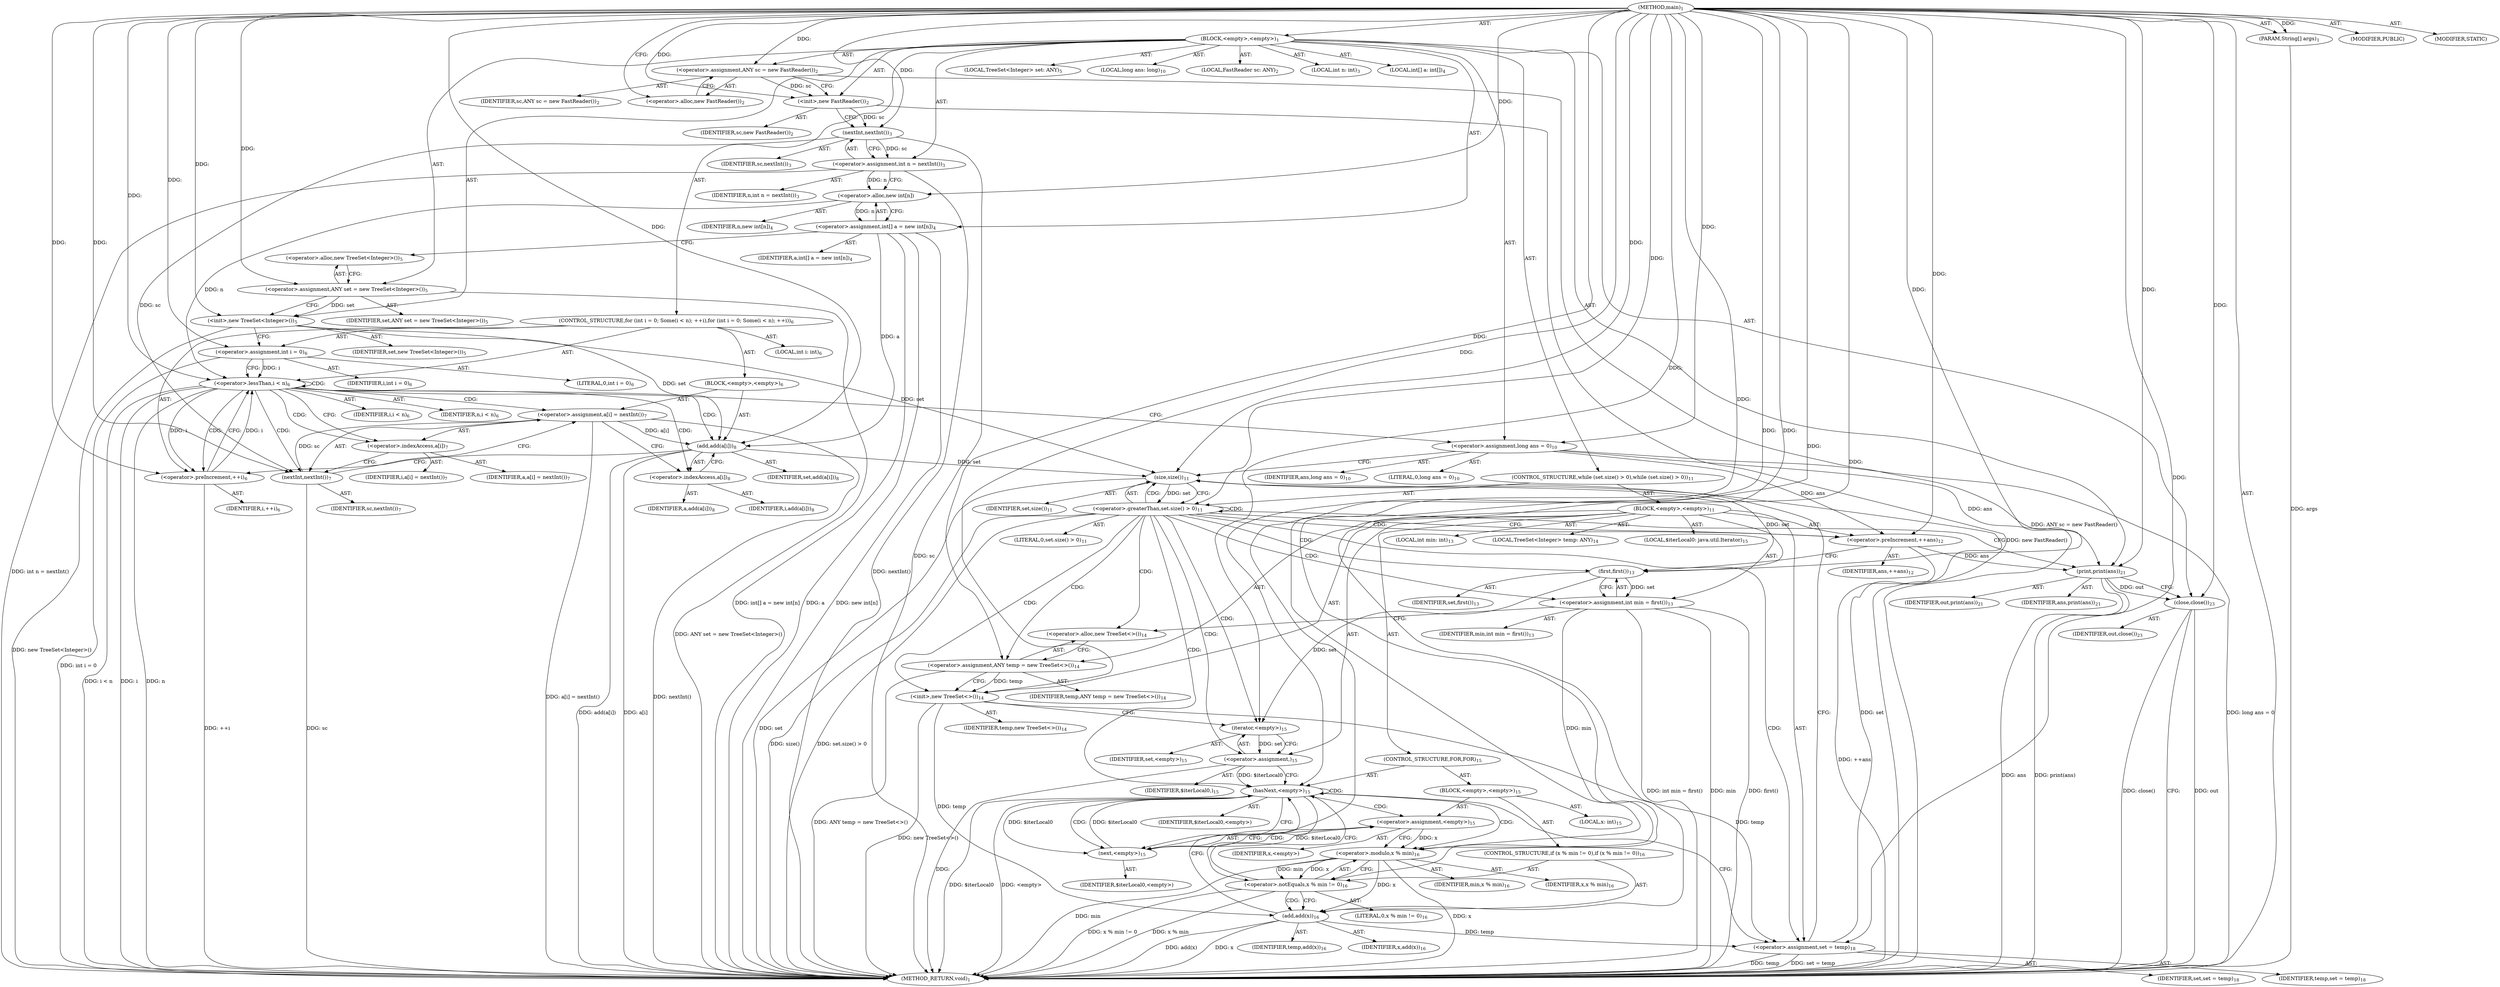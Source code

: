 digraph "main" {  
"23" [label = <(METHOD,main)<SUB>1</SUB>> ]
"24" [label = <(PARAM,String[] args)<SUB>1</SUB>> ]
"25" [label = <(BLOCK,&lt;empty&gt;,&lt;empty&gt;)<SUB>1</SUB>> ]
"4" [label = <(LOCAL,FastReader sc: ANY)<SUB>2</SUB>> ]
"26" [label = <(&lt;operator&gt;.assignment,ANY sc = new FastReader())<SUB>2</SUB>> ]
"27" [label = <(IDENTIFIER,sc,ANY sc = new FastReader())<SUB>2</SUB>> ]
"28" [label = <(&lt;operator&gt;.alloc,new FastReader())<SUB>2</SUB>> ]
"29" [label = <(&lt;init&gt;,new FastReader())<SUB>2</SUB>> ]
"3" [label = <(IDENTIFIER,sc,new FastReader())<SUB>2</SUB>> ]
"30" [label = <(LOCAL,int n: int)<SUB>3</SUB>> ]
"31" [label = <(&lt;operator&gt;.assignment,int n = nextInt())<SUB>3</SUB>> ]
"32" [label = <(IDENTIFIER,n,int n = nextInt())<SUB>3</SUB>> ]
"33" [label = <(nextInt,nextInt())<SUB>3</SUB>> ]
"34" [label = <(IDENTIFIER,sc,nextInt())<SUB>3</SUB>> ]
"35" [label = <(LOCAL,int[] a: int[])<SUB>4</SUB>> ]
"36" [label = <(&lt;operator&gt;.assignment,int[] a = new int[n])<SUB>4</SUB>> ]
"37" [label = <(IDENTIFIER,a,int[] a = new int[n])<SUB>4</SUB>> ]
"38" [label = <(&lt;operator&gt;.alloc,new int[n])> ]
"39" [label = <(IDENTIFIER,n,new int[n])<SUB>4</SUB>> ]
"6" [label = <(LOCAL,TreeSet&lt;Integer&gt; set: ANY)<SUB>5</SUB>> ]
"40" [label = <(&lt;operator&gt;.assignment,ANY set = new TreeSet&lt;Integer&gt;())<SUB>5</SUB>> ]
"41" [label = <(IDENTIFIER,set,ANY set = new TreeSet&lt;Integer&gt;())<SUB>5</SUB>> ]
"42" [label = <(&lt;operator&gt;.alloc,new TreeSet&lt;Integer&gt;())<SUB>5</SUB>> ]
"43" [label = <(&lt;init&gt;,new TreeSet&lt;Integer&gt;())<SUB>5</SUB>> ]
"5" [label = <(IDENTIFIER,set,new TreeSet&lt;Integer&gt;())<SUB>5</SUB>> ]
"44" [label = <(CONTROL_STRUCTURE,for (int i = 0; Some(i &lt; n); ++i),for (int i = 0; Some(i &lt; n); ++i))<SUB>6</SUB>> ]
"45" [label = <(LOCAL,int i: int)<SUB>6</SUB>> ]
"46" [label = <(&lt;operator&gt;.assignment,int i = 0)<SUB>6</SUB>> ]
"47" [label = <(IDENTIFIER,i,int i = 0)<SUB>6</SUB>> ]
"48" [label = <(LITERAL,0,int i = 0)<SUB>6</SUB>> ]
"49" [label = <(&lt;operator&gt;.lessThan,i &lt; n)<SUB>6</SUB>> ]
"50" [label = <(IDENTIFIER,i,i &lt; n)<SUB>6</SUB>> ]
"51" [label = <(IDENTIFIER,n,i &lt; n)<SUB>6</SUB>> ]
"52" [label = <(&lt;operator&gt;.preIncrement,++i)<SUB>6</SUB>> ]
"53" [label = <(IDENTIFIER,i,++i)<SUB>6</SUB>> ]
"54" [label = <(BLOCK,&lt;empty&gt;,&lt;empty&gt;)<SUB>6</SUB>> ]
"55" [label = <(&lt;operator&gt;.assignment,a[i] = nextInt())<SUB>7</SUB>> ]
"56" [label = <(&lt;operator&gt;.indexAccess,a[i])<SUB>7</SUB>> ]
"57" [label = <(IDENTIFIER,a,a[i] = nextInt())<SUB>7</SUB>> ]
"58" [label = <(IDENTIFIER,i,a[i] = nextInt())<SUB>7</SUB>> ]
"59" [label = <(nextInt,nextInt())<SUB>7</SUB>> ]
"60" [label = <(IDENTIFIER,sc,nextInt())<SUB>7</SUB>> ]
"61" [label = <(add,add(a[i]))<SUB>8</SUB>> ]
"62" [label = <(IDENTIFIER,set,add(a[i]))<SUB>8</SUB>> ]
"63" [label = <(&lt;operator&gt;.indexAccess,a[i])<SUB>8</SUB>> ]
"64" [label = <(IDENTIFIER,a,add(a[i]))<SUB>8</SUB>> ]
"65" [label = <(IDENTIFIER,i,add(a[i]))<SUB>8</SUB>> ]
"66" [label = <(LOCAL,long ans: long)<SUB>10</SUB>> ]
"67" [label = <(&lt;operator&gt;.assignment,long ans = 0)<SUB>10</SUB>> ]
"68" [label = <(IDENTIFIER,ans,long ans = 0)<SUB>10</SUB>> ]
"69" [label = <(LITERAL,0,long ans = 0)<SUB>10</SUB>> ]
"70" [label = <(CONTROL_STRUCTURE,while (set.size() &gt; 0),while (set.size() &gt; 0))<SUB>11</SUB>> ]
"71" [label = <(&lt;operator&gt;.greaterThan,set.size() &gt; 0)<SUB>11</SUB>> ]
"72" [label = <(size,size())<SUB>11</SUB>> ]
"73" [label = <(IDENTIFIER,set,size())<SUB>11</SUB>> ]
"74" [label = <(LITERAL,0,set.size() &gt; 0)<SUB>11</SUB>> ]
"75" [label = <(BLOCK,&lt;empty&gt;,&lt;empty&gt;)<SUB>11</SUB>> ]
"76" [label = <(&lt;operator&gt;.preIncrement,++ans)<SUB>12</SUB>> ]
"77" [label = <(IDENTIFIER,ans,++ans)<SUB>12</SUB>> ]
"78" [label = <(LOCAL,int min: int)<SUB>13</SUB>> ]
"79" [label = <(&lt;operator&gt;.assignment,int min = first())<SUB>13</SUB>> ]
"80" [label = <(IDENTIFIER,min,int min = first())<SUB>13</SUB>> ]
"81" [label = <(first,first())<SUB>13</SUB>> ]
"82" [label = <(IDENTIFIER,set,first())<SUB>13</SUB>> ]
"8" [label = <(LOCAL,TreeSet&lt;Integer&gt; temp: ANY)<SUB>14</SUB>> ]
"83" [label = <(&lt;operator&gt;.assignment,ANY temp = new TreeSet&lt;&gt;())<SUB>14</SUB>> ]
"84" [label = <(IDENTIFIER,temp,ANY temp = new TreeSet&lt;&gt;())<SUB>14</SUB>> ]
"85" [label = <(&lt;operator&gt;.alloc,new TreeSet&lt;&gt;())<SUB>14</SUB>> ]
"86" [label = <(&lt;init&gt;,new TreeSet&lt;&gt;())<SUB>14</SUB>> ]
"7" [label = <(IDENTIFIER,temp,new TreeSet&lt;&gt;())<SUB>14</SUB>> ]
"87" [label = <(LOCAL,$iterLocal0: java.util.Iterator)<SUB>15</SUB>> ]
"88" [label = <(&lt;operator&gt;.assignment,)<SUB>15</SUB>> ]
"89" [label = <(IDENTIFIER,$iterLocal0,)<SUB>15</SUB>> ]
"90" [label = <(iterator,&lt;empty&gt;)<SUB>15</SUB>> ]
"91" [label = <(IDENTIFIER,set,&lt;empty&gt;)<SUB>15</SUB>> ]
"92" [label = <(CONTROL_STRUCTURE,FOR,FOR)<SUB>15</SUB>> ]
"93" [label = <(hasNext,&lt;empty&gt;)<SUB>15</SUB>> ]
"94" [label = <(IDENTIFIER,$iterLocal0,&lt;empty&gt;)> ]
"95" [label = <(BLOCK,&lt;empty&gt;,&lt;empty&gt;)<SUB>15</SUB>> ]
"96" [label = <(LOCAL,x: int)<SUB>15</SUB>> ]
"97" [label = <(&lt;operator&gt;.assignment,&lt;empty&gt;)<SUB>15</SUB>> ]
"98" [label = <(IDENTIFIER,x,&lt;empty&gt;)> ]
"99" [label = <(next,&lt;empty&gt;)<SUB>15</SUB>> ]
"100" [label = <(IDENTIFIER,$iterLocal0,&lt;empty&gt;)> ]
"101" [label = <(CONTROL_STRUCTURE,if (x % min != 0),if (x % min != 0))<SUB>16</SUB>> ]
"102" [label = <(&lt;operator&gt;.notEquals,x % min != 0)<SUB>16</SUB>> ]
"103" [label = <(&lt;operator&gt;.modulo,x % min)<SUB>16</SUB>> ]
"104" [label = <(IDENTIFIER,x,x % min)<SUB>16</SUB>> ]
"105" [label = <(IDENTIFIER,min,x % min)<SUB>16</SUB>> ]
"106" [label = <(LITERAL,0,x % min != 0)<SUB>16</SUB>> ]
"107" [label = <(add,add(x))<SUB>16</SUB>> ]
"108" [label = <(IDENTIFIER,temp,add(x))<SUB>16</SUB>> ]
"109" [label = <(IDENTIFIER,x,add(x))<SUB>16</SUB>> ]
"110" [label = <(&lt;operator&gt;.assignment,set = temp)<SUB>18</SUB>> ]
"111" [label = <(IDENTIFIER,set,set = temp)<SUB>18</SUB>> ]
"112" [label = <(IDENTIFIER,temp,set = temp)<SUB>18</SUB>> ]
"113" [label = <(print,print(ans))<SUB>21</SUB>> ]
"114" [label = <(IDENTIFIER,out,print(ans))<SUB>21</SUB>> ]
"115" [label = <(IDENTIFIER,ans,print(ans))<SUB>21</SUB>> ]
"116" [label = <(close,close())<SUB>23</SUB>> ]
"117" [label = <(IDENTIFIER,out,close())<SUB>23</SUB>> ]
"118" [label = <(MODIFIER,PUBLIC)> ]
"119" [label = <(MODIFIER,STATIC)> ]
"120" [label = <(METHOD_RETURN,void)<SUB>1</SUB>> ]
  "23" -> "24"  [ label = "AST: "] 
  "23" -> "25"  [ label = "AST: "] 
  "23" -> "118"  [ label = "AST: "] 
  "23" -> "119"  [ label = "AST: "] 
  "23" -> "120"  [ label = "AST: "] 
  "25" -> "4"  [ label = "AST: "] 
  "25" -> "26"  [ label = "AST: "] 
  "25" -> "29"  [ label = "AST: "] 
  "25" -> "30"  [ label = "AST: "] 
  "25" -> "31"  [ label = "AST: "] 
  "25" -> "35"  [ label = "AST: "] 
  "25" -> "36"  [ label = "AST: "] 
  "25" -> "6"  [ label = "AST: "] 
  "25" -> "40"  [ label = "AST: "] 
  "25" -> "43"  [ label = "AST: "] 
  "25" -> "44"  [ label = "AST: "] 
  "25" -> "66"  [ label = "AST: "] 
  "25" -> "67"  [ label = "AST: "] 
  "25" -> "70"  [ label = "AST: "] 
  "25" -> "113"  [ label = "AST: "] 
  "25" -> "116"  [ label = "AST: "] 
  "26" -> "27"  [ label = "AST: "] 
  "26" -> "28"  [ label = "AST: "] 
  "29" -> "3"  [ label = "AST: "] 
  "31" -> "32"  [ label = "AST: "] 
  "31" -> "33"  [ label = "AST: "] 
  "33" -> "34"  [ label = "AST: "] 
  "36" -> "37"  [ label = "AST: "] 
  "36" -> "38"  [ label = "AST: "] 
  "38" -> "39"  [ label = "AST: "] 
  "40" -> "41"  [ label = "AST: "] 
  "40" -> "42"  [ label = "AST: "] 
  "43" -> "5"  [ label = "AST: "] 
  "44" -> "45"  [ label = "AST: "] 
  "44" -> "46"  [ label = "AST: "] 
  "44" -> "49"  [ label = "AST: "] 
  "44" -> "52"  [ label = "AST: "] 
  "44" -> "54"  [ label = "AST: "] 
  "46" -> "47"  [ label = "AST: "] 
  "46" -> "48"  [ label = "AST: "] 
  "49" -> "50"  [ label = "AST: "] 
  "49" -> "51"  [ label = "AST: "] 
  "52" -> "53"  [ label = "AST: "] 
  "54" -> "55"  [ label = "AST: "] 
  "54" -> "61"  [ label = "AST: "] 
  "55" -> "56"  [ label = "AST: "] 
  "55" -> "59"  [ label = "AST: "] 
  "56" -> "57"  [ label = "AST: "] 
  "56" -> "58"  [ label = "AST: "] 
  "59" -> "60"  [ label = "AST: "] 
  "61" -> "62"  [ label = "AST: "] 
  "61" -> "63"  [ label = "AST: "] 
  "63" -> "64"  [ label = "AST: "] 
  "63" -> "65"  [ label = "AST: "] 
  "67" -> "68"  [ label = "AST: "] 
  "67" -> "69"  [ label = "AST: "] 
  "70" -> "71"  [ label = "AST: "] 
  "70" -> "75"  [ label = "AST: "] 
  "71" -> "72"  [ label = "AST: "] 
  "71" -> "74"  [ label = "AST: "] 
  "72" -> "73"  [ label = "AST: "] 
  "75" -> "76"  [ label = "AST: "] 
  "75" -> "78"  [ label = "AST: "] 
  "75" -> "79"  [ label = "AST: "] 
  "75" -> "8"  [ label = "AST: "] 
  "75" -> "83"  [ label = "AST: "] 
  "75" -> "86"  [ label = "AST: "] 
  "75" -> "87"  [ label = "AST: "] 
  "75" -> "88"  [ label = "AST: "] 
  "75" -> "92"  [ label = "AST: "] 
  "75" -> "110"  [ label = "AST: "] 
  "76" -> "77"  [ label = "AST: "] 
  "79" -> "80"  [ label = "AST: "] 
  "79" -> "81"  [ label = "AST: "] 
  "81" -> "82"  [ label = "AST: "] 
  "83" -> "84"  [ label = "AST: "] 
  "83" -> "85"  [ label = "AST: "] 
  "86" -> "7"  [ label = "AST: "] 
  "88" -> "89"  [ label = "AST: "] 
  "88" -> "90"  [ label = "AST: "] 
  "90" -> "91"  [ label = "AST: "] 
  "92" -> "93"  [ label = "AST: "] 
  "92" -> "95"  [ label = "AST: "] 
  "93" -> "94"  [ label = "AST: "] 
  "95" -> "96"  [ label = "AST: "] 
  "95" -> "97"  [ label = "AST: "] 
  "95" -> "101"  [ label = "AST: "] 
  "97" -> "98"  [ label = "AST: "] 
  "97" -> "99"  [ label = "AST: "] 
  "99" -> "100"  [ label = "AST: "] 
  "101" -> "102"  [ label = "AST: "] 
  "101" -> "107"  [ label = "AST: "] 
  "102" -> "103"  [ label = "AST: "] 
  "102" -> "106"  [ label = "AST: "] 
  "103" -> "104"  [ label = "AST: "] 
  "103" -> "105"  [ label = "AST: "] 
  "107" -> "108"  [ label = "AST: "] 
  "107" -> "109"  [ label = "AST: "] 
  "110" -> "111"  [ label = "AST: "] 
  "110" -> "112"  [ label = "AST: "] 
  "113" -> "114"  [ label = "AST: "] 
  "113" -> "115"  [ label = "AST: "] 
  "116" -> "117"  [ label = "AST: "] 
  "26" -> "29"  [ label = "CFG: "] 
  "29" -> "33"  [ label = "CFG: "] 
  "31" -> "38"  [ label = "CFG: "] 
  "36" -> "42"  [ label = "CFG: "] 
  "40" -> "43"  [ label = "CFG: "] 
  "43" -> "46"  [ label = "CFG: "] 
  "67" -> "72"  [ label = "CFG: "] 
  "113" -> "116"  [ label = "CFG: "] 
  "116" -> "120"  [ label = "CFG: "] 
  "28" -> "26"  [ label = "CFG: "] 
  "33" -> "31"  [ label = "CFG: "] 
  "38" -> "36"  [ label = "CFG: "] 
  "42" -> "40"  [ label = "CFG: "] 
  "46" -> "49"  [ label = "CFG: "] 
  "49" -> "56"  [ label = "CFG: "] 
  "49" -> "67"  [ label = "CFG: "] 
  "52" -> "49"  [ label = "CFG: "] 
  "71" -> "76"  [ label = "CFG: "] 
  "71" -> "113"  [ label = "CFG: "] 
  "55" -> "63"  [ label = "CFG: "] 
  "61" -> "52"  [ label = "CFG: "] 
  "72" -> "71"  [ label = "CFG: "] 
  "76" -> "81"  [ label = "CFG: "] 
  "79" -> "85"  [ label = "CFG: "] 
  "83" -> "86"  [ label = "CFG: "] 
  "86" -> "90"  [ label = "CFG: "] 
  "88" -> "93"  [ label = "CFG: "] 
  "110" -> "72"  [ label = "CFG: "] 
  "56" -> "59"  [ label = "CFG: "] 
  "59" -> "55"  [ label = "CFG: "] 
  "63" -> "61"  [ label = "CFG: "] 
  "81" -> "79"  [ label = "CFG: "] 
  "85" -> "83"  [ label = "CFG: "] 
  "90" -> "88"  [ label = "CFG: "] 
  "93" -> "99"  [ label = "CFG: "] 
  "93" -> "110"  [ label = "CFG: "] 
  "97" -> "103"  [ label = "CFG: "] 
  "99" -> "97"  [ label = "CFG: "] 
  "102" -> "93"  [ label = "CFG: "] 
  "102" -> "107"  [ label = "CFG: "] 
  "107" -> "93"  [ label = "CFG: "] 
  "103" -> "102"  [ label = "CFG: "] 
  "23" -> "28"  [ label = "CFG: "] 
  "24" -> "120"  [ label = "DDG: args"] 
  "26" -> "120"  [ label = "DDG: ANY sc = new FastReader()"] 
  "29" -> "120"  [ label = "DDG: new FastReader()"] 
  "33" -> "120"  [ label = "DDG: sc"] 
  "31" -> "120"  [ label = "DDG: nextInt()"] 
  "31" -> "120"  [ label = "DDG: int n = nextInt()"] 
  "36" -> "120"  [ label = "DDG: a"] 
  "36" -> "120"  [ label = "DDG: new int[n]"] 
  "36" -> "120"  [ label = "DDG: int[] a = new int[n]"] 
  "40" -> "120"  [ label = "DDG: ANY set = new TreeSet&lt;Integer&gt;()"] 
  "43" -> "120"  [ label = "DDG: new TreeSet&lt;Integer&gt;()"] 
  "46" -> "120"  [ label = "DDG: int i = 0"] 
  "49" -> "120"  [ label = "DDG: i"] 
  "49" -> "120"  [ label = "DDG: n"] 
  "49" -> "120"  [ label = "DDG: i &lt; n"] 
  "67" -> "120"  [ label = "DDG: long ans = 0"] 
  "72" -> "120"  [ label = "DDG: set"] 
  "71" -> "120"  [ label = "DDG: size()"] 
  "71" -> "120"  [ label = "DDG: set.size() &gt; 0"] 
  "113" -> "120"  [ label = "DDG: ans"] 
  "113" -> "120"  [ label = "DDG: print(ans)"] 
  "116" -> "120"  [ label = "DDG: out"] 
  "116" -> "120"  [ label = "DDG: close()"] 
  "76" -> "120"  [ label = "DDG: ++ans"] 
  "79" -> "120"  [ label = "DDG: min"] 
  "79" -> "120"  [ label = "DDG: first()"] 
  "79" -> "120"  [ label = "DDG: int min = first()"] 
  "83" -> "120"  [ label = "DDG: ANY temp = new TreeSet&lt;&gt;()"] 
  "86" -> "120"  [ label = "DDG: new TreeSet&lt;&gt;()"] 
  "88" -> "120"  [ label = "DDG: "] 
  "93" -> "120"  [ label = "DDG: $iterLocal0"] 
  "93" -> "120"  [ label = "DDG: &lt;empty&gt;"] 
  "110" -> "120"  [ label = "DDG: temp"] 
  "110" -> "120"  [ label = "DDG: set = temp"] 
  "103" -> "120"  [ label = "DDG: x"] 
  "103" -> "120"  [ label = "DDG: min"] 
  "102" -> "120"  [ label = "DDG: x % min"] 
  "102" -> "120"  [ label = "DDG: x % min != 0"] 
  "107" -> "120"  [ label = "DDG: x"] 
  "107" -> "120"  [ label = "DDG: add(x)"] 
  "59" -> "120"  [ label = "DDG: sc"] 
  "55" -> "120"  [ label = "DDG: nextInt()"] 
  "55" -> "120"  [ label = "DDG: a[i] = nextInt()"] 
  "61" -> "120"  [ label = "DDG: a[i]"] 
  "61" -> "120"  [ label = "DDG: add(a[i])"] 
  "52" -> "120"  [ label = "DDG: ++i"] 
  "23" -> "24"  [ label = "DDG: "] 
  "23" -> "26"  [ label = "DDG: "] 
  "33" -> "31"  [ label = "DDG: sc"] 
  "38" -> "36"  [ label = "DDG: n"] 
  "23" -> "40"  [ label = "DDG: "] 
  "23" -> "67"  [ label = "DDG: "] 
  "26" -> "29"  [ label = "DDG: sc"] 
  "23" -> "29"  [ label = "DDG: "] 
  "40" -> "43"  [ label = "DDG: set"] 
  "23" -> "43"  [ label = "DDG: "] 
  "23" -> "46"  [ label = "DDG: "] 
  "23" -> "113"  [ label = "DDG: "] 
  "67" -> "113"  [ label = "DDG: ans"] 
  "76" -> "113"  [ label = "DDG: ans"] 
  "113" -> "116"  [ label = "DDG: out"] 
  "23" -> "116"  [ label = "DDG: "] 
  "29" -> "33"  [ label = "DDG: sc"] 
  "23" -> "33"  [ label = "DDG: "] 
  "31" -> "38"  [ label = "DDG: n"] 
  "23" -> "38"  [ label = "DDG: "] 
  "46" -> "49"  [ label = "DDG: i"] 
  "52" -> "49"  [ label = "DDG: i"] 
  "23" -> "49"  [ label = "DDG: "] 
  "38" -> "49"  [ label = "DDG: n"] 
  "49" -> "52"  [ label = "DDG: i"] 
  "23" -> "52"  [ label = "DDG: "] 
  "59" -> "55"  [ label = "DDG: sc"] 
  "72" -> "71"  [ label = "DDG: set"] 
  "23" -> "71"  [ label = "DDG: "] 
  "81" -> "79"  [ label = "DDG: set"] 
  "23" -> "83"  [ label = "DDG: "] 
  "90" -> "88"  [ label = "DDG: set"] 
  "86" -> "110"  [ label = "DDG: temp"] 
  "107" -> "110"  [ label = "DDG: temp"] 
  "23" -> "110"  [ label = "DDG: "] 
  "43" -> "61"  [ label = "DDG: set"] 
  "23" -> "61"  [ label = "DDG: "] 
  "36" -> "61"  [ label = "DDG: a"] 
  "55" -> "61"  [ label = "DDG: a[i]"] 
  "43" -> "72"  [ label = "DDG: set"] 
  "110" -> "72"  [ label = "DDG: set"] 
  "61" -> "72"  [ label = "DDG: set"] 
  "23" -> "72"  [ label = "DDG: "] 
  "67" -> "76"  [ label = "DDG: ans"] 
  "23" -> "76"  [ label = "DDG: "] 
  "83" -> "86"  [ label = "DDG: temp"] 
  "23" -> "86"  [ label = "DDG: "] 
  "33" -> "59"  [ label = "DDG: sc"] 
  "23" -> "59"  [ label = "DDG: "] 
  "72" -> "81"  [ label = "DDG: set"] 
  "23" -> "81"  [ label = "DDG: "] 
  "81" -> "90"  [ label = "DDG: set"] 
  "23" -> "90"  [ label = "DDG: "] 
  "88" -> "93"  [ label = "DDG: $iterLocal0"] 
  "99" -> "93"  [ label = "DDG: $iterLocal0"] 
  "23" -> "93"  [ label = "DDG: "] 
  "99" -> "97"  [ label = "DDG: $iterLocal0"] 
  "93" -> "99"  [ label = "DDG: $iterLocal0"] 
  "23" -> "99"  [ label = "DDG: "] 
  "103" -> "102"  [ label = "DDG: x"] 
  "103" -> "102"  [ label = "DDG: min"] 
  "23" -> "102"  [ label = "DDG: "] 
  "86" -> "107"  [ label = "DDG: temp"] 
  "23" -> "107"  [ label = "DDG: "] 
  "103" -> "107"  [ label = "DDG: x"] 
  "97" -> "103"  [ label = "DDG: x"] 
  "23" -> "103"  [ label = "DDG: "] 
  "79" -> "103"  [ label = "DDG: min"] 
  "49" -> "49"  [ label = "CDG: "] 
  "49" -> "52"  [ label = "CDG: "] 
  "49" -> "56"  [ label = "CDG: "] 
  "49" -> "59"  [ label = "CDG: "] 
  "49" -> "61"  [ label = "CDG: "] 
  "49" -> "63"  [ label = "CDG: "] 
  "49" -> "55"  [ label = "CDG: "] 
  "71" -> "81"  [ label = "CDG: "] 
  "71" -> "85"  [ label = "CDG: "] 
  "71" -> "72"  [ label = "CDG: "] 
  "71" -> "76"  [ label = "CDG: "] 
  "71" -> "93"  [ label = "CDG: "] 
  "71" -> "90"  [ label = "CDG: "] 
  "71" -> "79"  [ label = "CDG: "] 
  "71" -> "83"  [ label = "CDG: "] 
  "71" -> "71"  [ label = "CDG: "] 
  "71" -> "88"  [ label = "CDG: "] 
  "71" -> "110"  [ label = "CDG: "] 
  "71" -> "86"  [ label = "CDG: "] 
  "93" -> "99"  [ label = "CDG: "] 
  "93" -> "102"  [ label = "CDG: "] 
  "93" -> "103"  [ label = "CDG: "] 
  "93" -> "97"  [ label = "CDG: "] 
  "93" -> "93"  [ label = "CDG: "] 
  "102" -> "107"  [ label = "CDG: "] 
}
